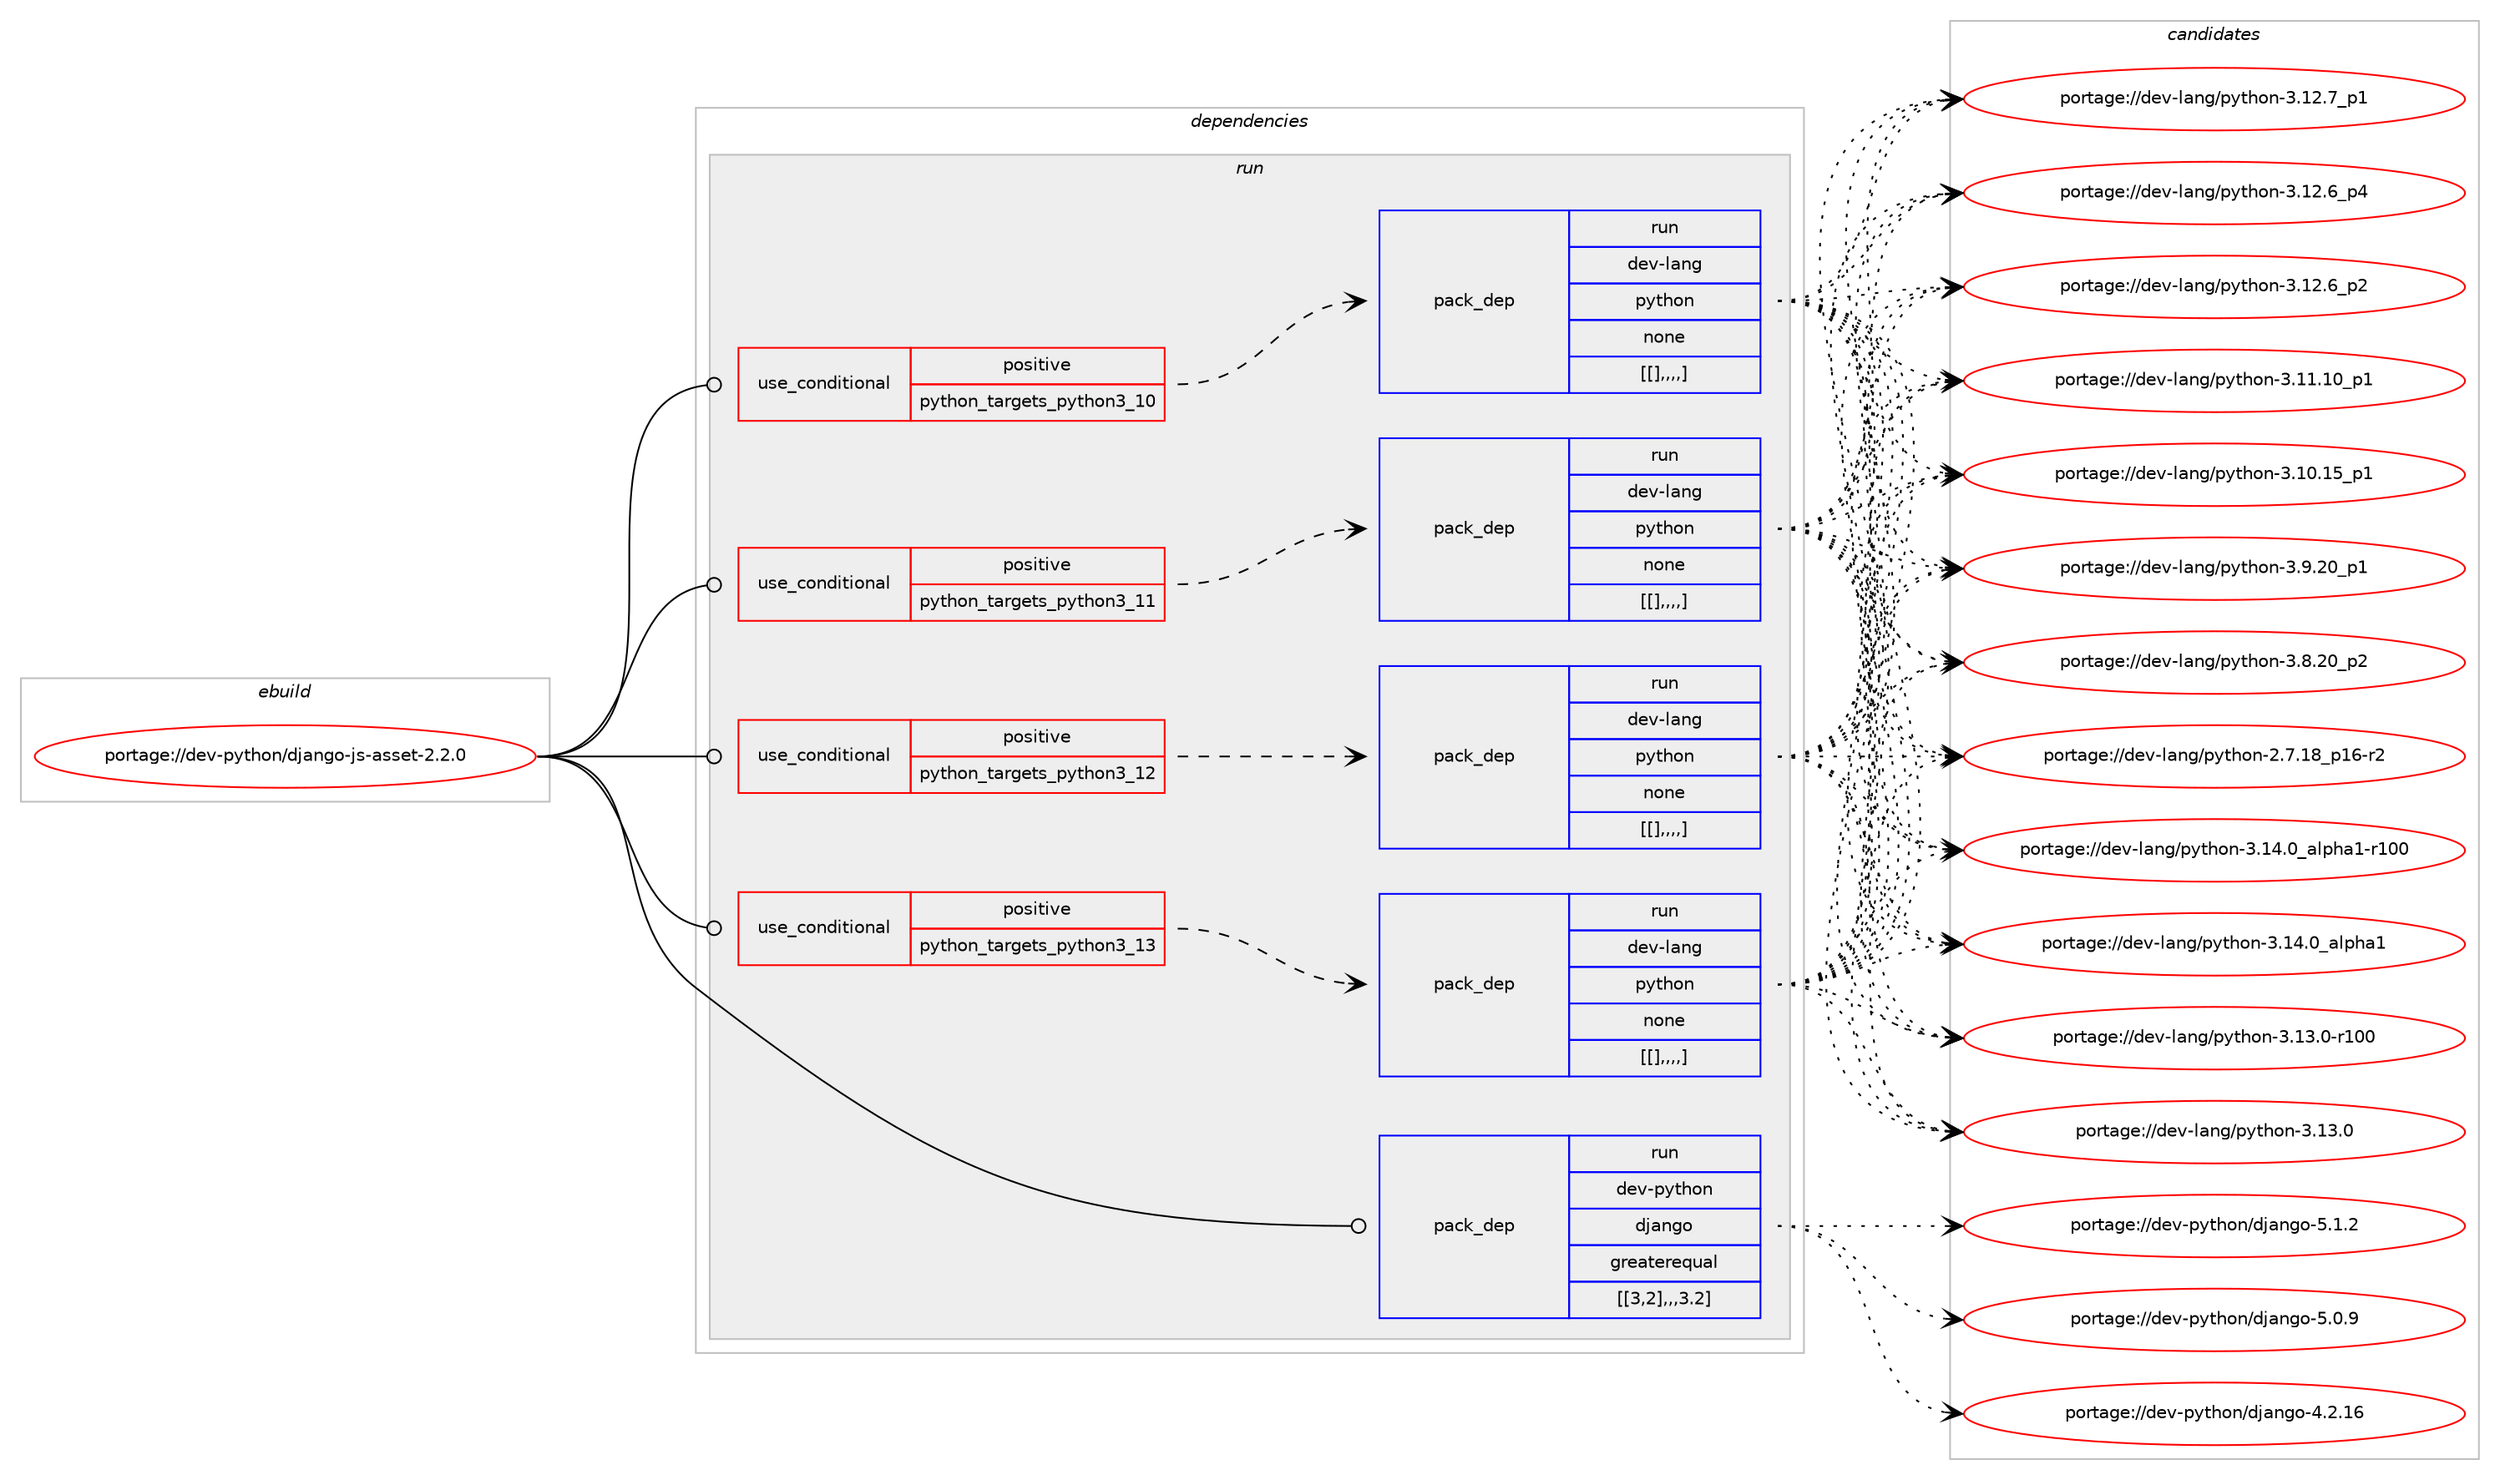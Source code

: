 digraph prolog {

# *************
# Graph options
# *************

newrank=true;
concentrate=true;
compound=true;
graph [rankdir=LR,fontname=Helvetica,fontsize=10,ranksep=1.5];#, ranksep=2.5, nodesep=0.2];
edge  [arrowhead=vee];
node  [fontname=Helvetica,fontsize=10];

# **********
# The ebuild
# **********

subgraph cluster_leftcol {
color=gray;
label=<<i>ebuild</i>>;
id [label="portage://dev-python/django-js-asset-2.2.0", color=red, width=4, href="../dev-python/django-js-asset-2.2.0.svg"];
}

# ****************
# The dependencies
# ****************

subgraph cluster_midcol {
color=gray;
label=<<i>dependencies</i>>;
subgraph cluster_compile {
fillcolor="#eeeeee";
style=filled;
label=<<i>compile</i>>;
}
subgraph cluster_compileandrun {
fillcolor="#eeeeee";
style=filled;
label=<<i>compile and run</i>>;
}
subgraph cluster_run {
fillcolor="#eeeeee";
style=filled;
label=<<i>run</i>>;
subgraph cond34525 {
dependency150815 [label=<<TABLE BORDER="0" CELLBORDER="1" CELLSPACING="0" CELLPADDING="4"><TR><TD ROWSPAN="3" CELLPADDING="10">use_conditional</TD></TR><TR><TD>positive</TD></TR><TR><TD>python_targets_python3_10</TD></TR></TABLE>>, shape=none, color=red];
subgraph pack114981 {
dependency150841 [label=<<TABLE BORDER="0" CELLBORDER="1" CELLSPACING="0" CELLPADDING="4" WIDTH="220"><TR><TD ROWSPAN="6" CELLPADDING="30">pack_dep</TD></TR><TR><TD WIDTH="110">run</TD></TR><TR><TD>dev-lang</TD></TR><TR><TD>python</TD></TR><TR><TD>none</TD></TR><TR><TD>[[],,,,]</TD></TR></TABLE>>, shape=none, color=blue];
}
dependency150815:e -> dependency150841:w [weight=20,style="dashed",arrowhead="vee"];
}
id:e -> dependency150815:w [weight=20,style="solid",arrowhead="odot"];
subgraph cond34565 {
dependency150910 [label=<<TABLE BORDER="0" CELLBORDER="1" CELLSPACING="0" CELLPADDING="4"><TR><TD ROWSPAN="3" CELLPADDING="10">use_conditional</TD></TR><TR><TD>positive</TD></TR><TR><TD>python_targets_python3_11</TD></TR></TABLE>>, shape=none, color=red];
subgraph pack115042 {
dependency150986 [label=<<TABLE BORDER="0" CELLBORDER="1" CELLSPACING="0" CELLPADDING="4" WIDTH="220"><TR><TD ROWSPAN="6" CELLPADDING="30">pack_dep</TD></TR><TR><TD WIDTH="110">run</TD></TR><TR><TD>dev-lang</TD></TR><TR><TD>python</TD></TR><TR><TD>none</TD></TR><TR><TD>[[],,,,]</TD></TR></TABLE>>, shape=none, color=blue];
}
dependency150910:e -> dependency150986:w [weight=20,style="dashed",arrowhead="vee"];
}
id:e -> dependency150910:w [weight=20,style="solid",arrowhead="odot"];
subgraph cond34600 {
dependency150989 [label=<<TABLE BORDER="0" CELLBORDER="1" CELLSPACING="0" CELLPADDING="4"><TR><TD ROWSPAN="3" CELLPADDING="10">use_conditional</TD></TR><TR><TD>positive</TD></TR><TR><TD>python_targets_python3_12</TD></TR></TABLE>>, shape=none, color=red];
subgraph pack115075 {
dependency151040 [label=<<TABLE BORDER="0" CELLBORDER="1" CELLSPACING="0" CELLPADDING="4" WIDTH="220"><TR><TD ROWSPAN="6" CELLPADDING="30">pack_dep</TD></TR><TR><TD WIDTH="110">run</TD></TR><TR><TD>dev-lang</TD></TR><TR><TD>python</TD></TR><TR><TD>none</TD></TR><TR><TD>[[],,,,]</TD></TR></TABLE>>, shape=none, color=blue];
}
dependency150989:e -> dependency151040:w [weight=20,style="dashed",arrowhead="vee"];
}
id:e -> dependency150989:w [weight=20,style="solid",arrowhead="odot"];
subgraph cond34626 {
dependency151050 [label=<<TABLE BORDER="0" CELLBORDER="1" CELLSPACING="0" CELLPADDING="4"><TR><TD ROWSPAN="3" CELLPADDING="10">use_conditional</TD></TR><TR><TD>positive</TD></TR><TR><TD>python_targets_python3_13</TD></TR></TABLE>>, shape=none, color=red];
subgraph pack115126 {
dependency151078 [label=<<TABLE BORDER="0" CELLBORDER="1" CELLSPACING="0" CELLPADDING="4" WIDTH="220"><TR><TD ROWSPAN="6" CELLPADDING="30">pack_dep</TD></TR><TR><TD WIDTH="110">run</TD></TR><TR><TD>dev-lang</TD></TR><TR><TD>python</TD></TR><TR><TD>none</TD></TR><TR><TD>[[],,,,]</TD></TR></TABLE>>, shape=none, color=blue];
}
dependency151050:e -> dependency151078:w [weight=20,style="dashed",arrowhead="vee"];
}
id:e -> dependency151050:w [weight=20,style="solid",arrowhead="odot"];
subgraph pack115147 {
dependency151107 [label=<<TABLE BORDER="0" CELLBORDER="1" CELLSPACING="0" CELLPADDING="4" WIDTH="220"><TR><TD ROWSPAN="6" CELLPADDING="30">pack_dep</TD></TR><TR><TD WIDTH="110">run</TD></TR><TR><TD>dev-python</TD></TR><TR><TD>django</TD></TR><TR><TD>greaterequal</TD></TR><TR><TD>[[3,2],,,3.2]</TD></TR></TABLE>>, shape=none, color=blue];
}
id:e -> dependency151107:w [weight=20,style="solid",arrowhead="odot"];
}
}

# **************
# The candidates
# **************

subgraph cluster_choices {
rank=same;
color=gray;
label=<<i>candidates</i>>;

subgraph choice114956 {
color=black;
nodesep=1;
choice100101118451089711010347112121116104111110455146495246489597108112104974945114494848 [label="portage://dev-lang/python-3.14.0_alpha1-r100", color=red, width=4,href="../dev-lang/python-3.14.0_alpha1-r100.svg"];
choice1001011184510897110103471121211161041111104551464952464895971081121049749 [label="portage://dev-lang/python-3.14.0_alpha1", color=red, width=4,href="../dev-lang/python-3.14.0_alpha1.svg"];
choice1001011184510897110103471121211161041111104551464951464845114494848 [label="portage://dev-lang/python-3.13.0-r100", color=red, width=4,href="../dev-lang/python-3.13.0-r100.svg"];
choice10010111845108971101034711212111610411111045514649514648 [label="portage://dev-lang/python-3.13.0", color=red, width=4,href="../dev-lang/python-3.13.0.svg"];
choice100101118451089711010347112121116104111110455146495046559511249 [label="portage://dev-lang/python-3.12.7_p1", color=red, width=4,href="../dev-lang/python-3.12.7_p1.svg"];
choice100101118451089711010347112121116104111110455146495046549511252 [label="portage://dev-lang/python-3.12.6_p4", color=red, width=4,href="../dev-lang/python-3.12.6_p4.svg"];
choice100101118451089711010347112121116104111110455146495046549511250 [label="portage://dev-lang/python-3.12.6_p2", color=red, width=4,href="../dev-lang/python-3.12.6_p2.svg"];
choice10010111845108971101034711212111610411111045514649494649489511249 [label="portage://dev-lang/python-3.11.10_p1", color=red, width=4,href="../dev-lang/python-3.11.10_p1.svg"];
choice10010111845108971101034711212111610411111045514649484649539511249 [label="portage://dev-lang/python-3.10.15_p1", color=red, width=4,href="../dev-lang/python-3.10.15_p1.svg"];
choice100101118451089711010347112121116104111110455146574650489511249 [label="portage://dev-lang/python-3.9.20_p1", color=red, width=4,href="../dev-lang/python-3.9.20_p1.svg"];
choice100101118451089711010347112121116104111110455146564650489511250 [label="portage://dev-lang/python-3.8.20_p2", color=red, width=4,href="../dev-lang/python-3.8.20_p2.svg"];
choice100101118451089711010347112121116104111110455046554649569511249544511450 [label="portage://dev-lang/python-2.7.18_p16-r2", color=red, width=4,href="../dev-lang/python-2.7.18_p16-r2.svg"];
dependency150841:e -> choice100101118451089711010347112121116104111110455146495246489597108112104974945114494848:w [style=dotted,weight="100"];
dependency150841:e -> choice1001011184510897110103471121211161041111104551464952464895971081121049749:w [style=dotted,weight="100"];
dependency150841:e -> choice1001011184510897110103471121211161041111104551464951464845114494848:w [style=dotted,weight="100"];
dependency150841:e -> choice10010111845108971101034711212111610411111045514649514648:w [style=dotted,weight="100"];
dependency150841:e -> choice100101118451089711010347112121116104111110455146495046559511249:w [style=dotted,weight="100"];
dependency150841:e -> choice100101118451089711010347112121116104111110455146495046549511252:w [style=dotted,weight="100"];
dependency150841:e -> choice100101118451089711010347112121116104111110455146495046549511250:w [style=dotted,weight="100"];
dependency150841:e -> choice10010111845108971101034711212111610411111045514649494649489511249:w [style=dotted,weight="100"];
dependency150841:e -> choice10010111845108971101034711212111610411111045514649484649539511249:w [style=dotted,weight="100"];
dependency150841:e -> choice100101118451089711010347112121116104111110455146574650489511249:w [style=dotted,weight="100"];
dependency150841:e -> choice100101118451089711010347112121116104111110455146564650489511250:w [style=dotted,weight="100"];
dependency150841:e -> choice100101118451089711010347112121116104111110455046554649569511249544511450:w [style=dotted,weight="100"];
}
subgraph choice114996 {
color=black;
nodesep=1;
choice100101118451089711010347112121116104111110455146495246489597108112104974945114494848 [label="portage://dev-lang/python-3.14.0_alpha1-r100", color=red, width=4,href="../dev-lang/python-3.14.0_alpha1-r100.svg"];
choice1001011184510897110103471121211161041111104551464952464895971081121049749 [label="portage://dev-lang/python-3.14.0_alpha1", color=red, width=4,href="../dev-lang/python-3.14.0_alpha1.svg"];
choice1001011184510897110103471121211161041111104551464951464845114494848 [label="portage://dev-lang/python-3.13.0-r100", color=red, width=4,href="../dev-lang/python-3.13.0-r100.svg"];
choice10010111845108971101034711212111610411111045514649514648 [label="portage://dev-lang/python-3.13.0", color=red, width=4,href="../dev-lang/python-3.13.0.svg"];
choice100101118451089711010347112121116104111110455146495046559511249 [label="portage://dev-lang/python-3.12.7_p1", color=red, width=4,href="../dev-lang/python-3.12.7_p1.svg"];
choice100101118451089711010347112121116104111110455146495046549511252 [label="portage://dev-lang/python-3.12.6_p4", color=red, width=4,href="../dev-lang/python-3.12.6_p4.svg"];
choice100101118451089711010347112121116104111110455146495046549511250 [label="portage://dev-lang/python-3.12.6_p2", color=red, width=4,href="../dev-lang/python-3.12.6_p2.svg"];
choice10010111845108971101034711212111610411111045514649494649489511249 [label="portage://dev-lang/python-3.11.10_p1", color=red, width=4,href="../dev-lang/python-3.11.10_p1.svg"];
choice10010111845108971101034711212111610411111045514649484649539511249 [label="portage://dev-lang/python-3.10.15_p1", color=red, width=4,href="../dev-lang/python-3.10.15_p1.svg"];
choice100101118451089711010347112121116104111110455146574650489511249 [label="portage://dev-lang/python-3.9.20_p1", color=red, width=4,href="../dev-lang/python-3.9.20_p1.svg"];
choice100101118451089711010347112121116104111110455146564650489511250 [label="portage://dev-lang/python-3.8.20_p2", color=red, width=4,href="../dev-lang/python-3.8.20_p2.svg"];
choice100101118451089711010347112121116104111110455046554649569511249544511450 [label="portage://dev-lang/python-2.7.18_p16-r2", color=red, width=4,href="../dev-lang/python-2.7.18_p16-r2.svg"];
dependency150986:e -> choice100101118451089711010347112121116104111110455146495246489597108112104974945114494848:w [style=dotted,weight="100"];
dependency150986:e -> choice1001011184510897110103471121211161041111104551464952464895971081121049749:w [style=dotted,weight="100"];
dependency150986:e -> choice1001011184510897110103471121211161041111104551464951464845114494848:w [style=dotted,weight="100"];
dependency150986:e -> choice10010111845108971101034711212111610411111045514649514648:w [style=dotted,weight="100"];
dependency150986:e -> choice100101118451089711010347112121116104111110455146495046559511249:w [style=dotted,weight="100"];
dependency150986:e -> choice100101118451089711010347112121116104111110455146495046549511252:w [style=dotted,weight="100"];
dependency150986:e -> choice100101118451089711010347112121116104111110455146495046549511250:w [style=dotted,weight="100"];
dependency150986:e -> choice10010111845108971101034711212111610411111045514649494649489511249:w [style=dotted,weight="100"];
dependency150986:e -> choice10010111845108971101034711212111610411111045514649484649539511249:w [style=dotted,weight="100"];
dependency150986:e -> choice100101118451089711010347112121116104111110455146574650489511249:w [style=dotted,weight="100"];
dependency150986:e -> choice100101118451089711010347112121116104111110455146564650489511250:w [style=dotted,weight="100"];
dependency150986:e -> choice100101118451089711010347112121116104111110455046554649569511249544511450:w [style=dotted,weight="100"];
}
subgraph choice115003 {
color=black;
nodesep=1;
choice100101118451089711010347112121116104111110455146495246489597108112104974945114494848 [label="portage://dev-lang/python-3.14.0_alpha1-r100", color=red, width=4,href="../dev-lang/python-3.14.0_alpha1-r100.svg"];
choice1001011184510897110103471121211161041111104551464952464895971081121049749 [label="portage://dev-lang/python-3.14.0_alpha1", color=red, width=4,href="../dev-lang/python-3.14.0_alpha1.svg"];
choice1001011184510897110103471121211161041111104551464951464845114494848 [label="portage://dev-lang/python-3.13.0-r100", color=red, width=4,href="../dev-lang/python-3.13.0-r100.svg"];
choice10010111845108971101034711212111610411111045514649514648 [label="portage://dev-lang/python-3.13.0", color=red, width=4,href="../dev-lang/python-3.13.0.svg"];
choice100101118451089711010347112121116104111110455146495046559511249 [label="portage://dev-lang/python-3.12.7_p1", color=red, width=4,href="../dev-lang/python-3.12.7_p1.svg"];
choice100101118451089711010347112121116104111110455146495046549511252 [label="portage://dev-lang/python-3.12.6_p4", color=red, width=4,href="../dev-lang/python-3.12.6_p4.svg"];
choice100101118451089711010347112121116104111110455146495046549511250 [label="portage://dev-lang/python-3.12.6_p2", color=red, width=4,href="../dev-lang/python-3.12.6_p2.svg"];
choice10010111845108971101034711212111610411111045514649494649489511249 [label="portage://dev-lang/python-3.11.10_p1", color=red, width=4,href="../dev-lang/python-3.11.10_p1.svg"];
choice10010111845108971101034711212111610411111045514649484649539511249 [label="portage://dev-lang/python-3.10.15_p1", color=red, width=4,href="../dev-lang/python-3.10.15_p1.svg"];
choice100101118451089711010347112121116104111110455146574650489511249 [label="portage://dev-lang/python-3.9.20_p1", color=red, width=4,href="../dev-lang/python-3.9.20_p1.svg"];
choice100101118451089711010347112121116104111110455146564650489511250 [label="portage://dev-lang/python-3.8.20_p2", color=red, width=4,href="../dev-lang/python-3.8.20_p2.svg"];
choice100101118451089711010347112121116104111110455046554649569511249544511450 [label="portage://dev-lang/python-2.7.18_p16-r2", color=red, width=4,href="../dev-lang/python-2.7.18_p16-r2.svg"];
dependency151040:e -> choice100101118451089711010347112121116104111110455146495246489597108112104974945114494848:w [style=dotted,weight="100"];
dependency151040:e -> choice1001011184510897110103471121211161041111104551464952464895971081121049749:w [style=dotted,weight="100"];
dependency151040:e -> choice1001011184510897110103471121211161041111104551464951464845114494848:w [style=dotted,weight="100"];
dependency151040:e -> choice10010111845108971101034711212111610411111045514649514648:w [style=dotted,weight="100"];
dependency151040:e -> choice100101118451089711010347112121116104111110455146495046559511249:w [style=dotted,weight="100"];
dependency151040:e -> choice100101118451089711010347112121116104111110455146495046549511252:w [style=dotted,weight="100"];
dependency151040:e -> choice100101118451089711010347112121116104111110455146495046549511250:w [style=dotted,weight="100"];
dependency151040:e -> choice10010111845108971101034711212111610411111045514649494649489511249:w [style=dotted,weight="100"];
dependency151040:e -> choice10010111845108971101034711212111610411111045514649484649539511249:w [style=dotted,weight="100"];
dependency151040:e -> choice100101118451089711010347112121116104111110455146574650489511249:w [style=dotted,weight="100"];
dependency151040:e -> choice100101118451089711010347112121116104111110455146564650489511250:w [style=dotted,weight="100"];
dependency151040:e -> choice100101118451089711010347112121116104111110455046554649569511249544511450:w [style=dotted,weight="100"];
}
subgraph choice115071 {
color=black;
nodesep=1;
choice100101118451089711010347112121116104111110455146495246489597108112104974945114494848 [label="portage://dev-lang/python-3.14.0_alpha1-r100", color=red, width=4,href="../dev-lang/python-3.14.0_alpha1-r100.svg"];
choice1001011184510897110103471121211161041111104551464952464895971081121049749 [label="portage://dev-lang/python-3.14.0_alpha1", color=red, width=4,href="../dev-lang/python-3.14.0_alpha1.svg"];
choice1001011184510897110103471121211161041111104551464951464845114494848 [label="portage://dev-lang/python-3.13.0-r100", color=red, width=4,href="../dev-lang/python-3.13.0-r100.svg"];
choice10010111845108971101034711212111610411111045514649514648 [label="portage://dev-lang/python-3.13.0", color=red, width=4,href="../dev-lang/python-3.13.0.svg"];
choice100101118451089711010347112121116104111110455146495046559511249 [label="portage://dev-lang/python-3.12.7_p1", color=red, width=4,href="../dev-lang/python-3.12.7_p1.svg"];
choice100101118451089711010347112121116104111110455146495046549511252 [label="portage://dev-lang/python-3.12.6_p4", color=red, width=4,href="../dev-lang/python-3.12.6_p4.svg"];
choice100101118451089711010347112121116104111110455146495046549511250 [label="portage://dev-lang/python-3.12.6_p2", color=red, width=4,href="../dev-lang/python-3.12.6_p2.svg"];
choice10010111845108971101034711212111610411111045514649494649489511249 [label="portage://dev-lang/python-3.11.10_p1", color=red, width=4,href="../dev-lang/python-3.11.10_p1.svg"];
choice10010111845108971101034711212111610411111045514649484649539511249 [label="portage://dev-lang/python-3.10.15_p1", color=red, width=4,href="../dev-lang/python-3.10.15_p1.svg"];
choice100101118451089711010347112121116104111110455146574650489511249 [label="portage://dev-lang/python-3.9.20_p1", color=red, width=4,href="../dev-lang/python-3.9.20_p1.svg"];
choice100101118451089711010347112121116104111110455146564650489511250 [label="portage://dev-lang/python-3.8.20_p2", color=red, width=4,href="../dev-lang/python-3.8.20_p2.svg"];
choice100101118451089711010347112121116104111110455046554649569511249544511450 [label="portage://dev-lang/python-2.7.18_p16-r2", color=red, width=4,href="../dev-lang/python-2.7.18_p16-r2.svg"];
dependency151078:e -> choice100101118451089711010347112121116104111110455146495246489597108112104974945114494848:w [style=dotted,weight="100"];
dependency151078:e -> choice1001011184510897110103471121211161041111104551464952464895971081121049749:w [style=dotted,weight="100"];
dependency151078:e -> choice1001011184510897110103471121211161041111104551464951464845114494848:w [style=dotted,weight="100"];
dependency151078:e -> choice10010111845108971101034711212111610411111045514649514648:w [style=dotted,weight="100"];
dependency151078:e -> choice100101118451089711010347112121116104111110455146495046559511249:w [style=dotted,weight="100"];
dependency151078:e -> choice100101118451089711010347112121116104111110455146495046549511252:w [style=dotted,weight="100"];
dependency151078:e -> choice100101118451089711010347112121116104111110455146495046549511250:w [style=dotted,weight="100"];
dependency151078:e -> choice10010111845108971101034711212111610411111045514649494649489511249:w [style=dotted,weight="100"];
dependency151078:e -> choice10010111845108971101034711212111610411111045514649484649539511249:w [style=dotted,weight="100"];
dependency151078:e -> choice100101118451089711010347112121116104111110455146574650489511249:w [style=dotted,weight="100"];
dependency151078:e -> choice100101118451089711010347112121116104111110455146564650489511250:w [style=dotted,weight="100"];
dependency151078:e -> choice100101118451089711010347112121116104111110455046554649569511249544511450:w [style=dotted,weight="100"];
}
subgraph choice115097 {
color=black;
nodesep=1;
choice100101118451121211161041111104710010697110103111455346494650 [label="portage://dev-python/django-5.1.2", color=red, width=4,href="../dev-python/django-5.1.2.svg"];
choice100101118451121211161041111104710010697110103111455346484657 [label="portage://dev-python/django-5.0.9", color=red, width=4,href="../dev-python/django-5.0.9.svg"];
choice10010111845112121116104111110471001069711010311145524650464954 [label="portage://dev-python/django-4.2.16", color=red, width=4,href="../dev-python/django-4.2.16.svg"];
dependency151107:e -> choice100101118451121211161041111104710010697110103111455346494650:w [style=dotted,weight="100"];
dependency151107:e -> choice100101118451121211161041111104710010697110103111455346484657:w [style=dotted,weight="100"];
dependency151107:e -> choice10010111845112121116104111110471001069711010311145524650464954:w [style=dotted,weight="100"];
}
}

}
